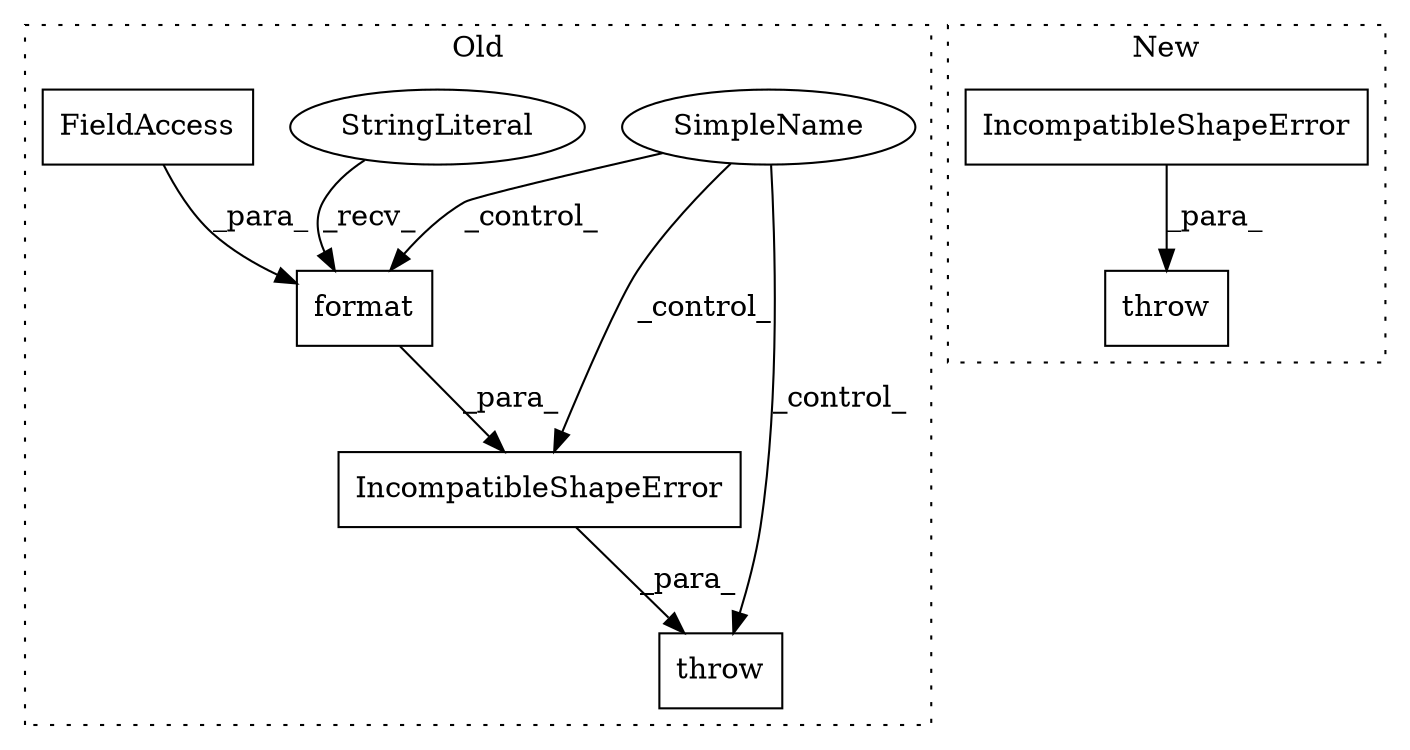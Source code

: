 digraph G {
subgraph cluster0 {
1 [label="throw" a="53" s="11187" l="6" shape="box"];
4 [label="IncompatibleShapeError" a="32" s="11198,11296" l="23,1" shape="box"];
5 [label="format" a="32" s="11264,11295" l="7,1" shape="box"];
6 [label="StringLiteral" a="45" s="11221" l="42" shape="ellipse"];
7 [label="SimpleName" a="42" s="" l="" shape="ellipse"];
8 [label="FieldAccess" a="22" s="11271" l="16" shape="box"];
label = "Old";
style="dotted";
}
subgraph cluster1 {
2 [label="IncompatibleShapeError" a="32" s="11283,11375" l="23,1" shape="box"];
3 [label="throw" a="53" s="11272" l="6" shape="box"];
label = "New";
style="dotted";
}
2 -> 3 [label="_para_"];
4 -> 1 [label="_para_"];
5 -> 4 [label="_para_"];
6 -> 5 [label="_recv_"];
7 -> 4 [label="_control_"];
7 -> 1 [label="_control_"];
7 -> 5 [label="_control_"];
8 -> 5 [label="_para_"];
}